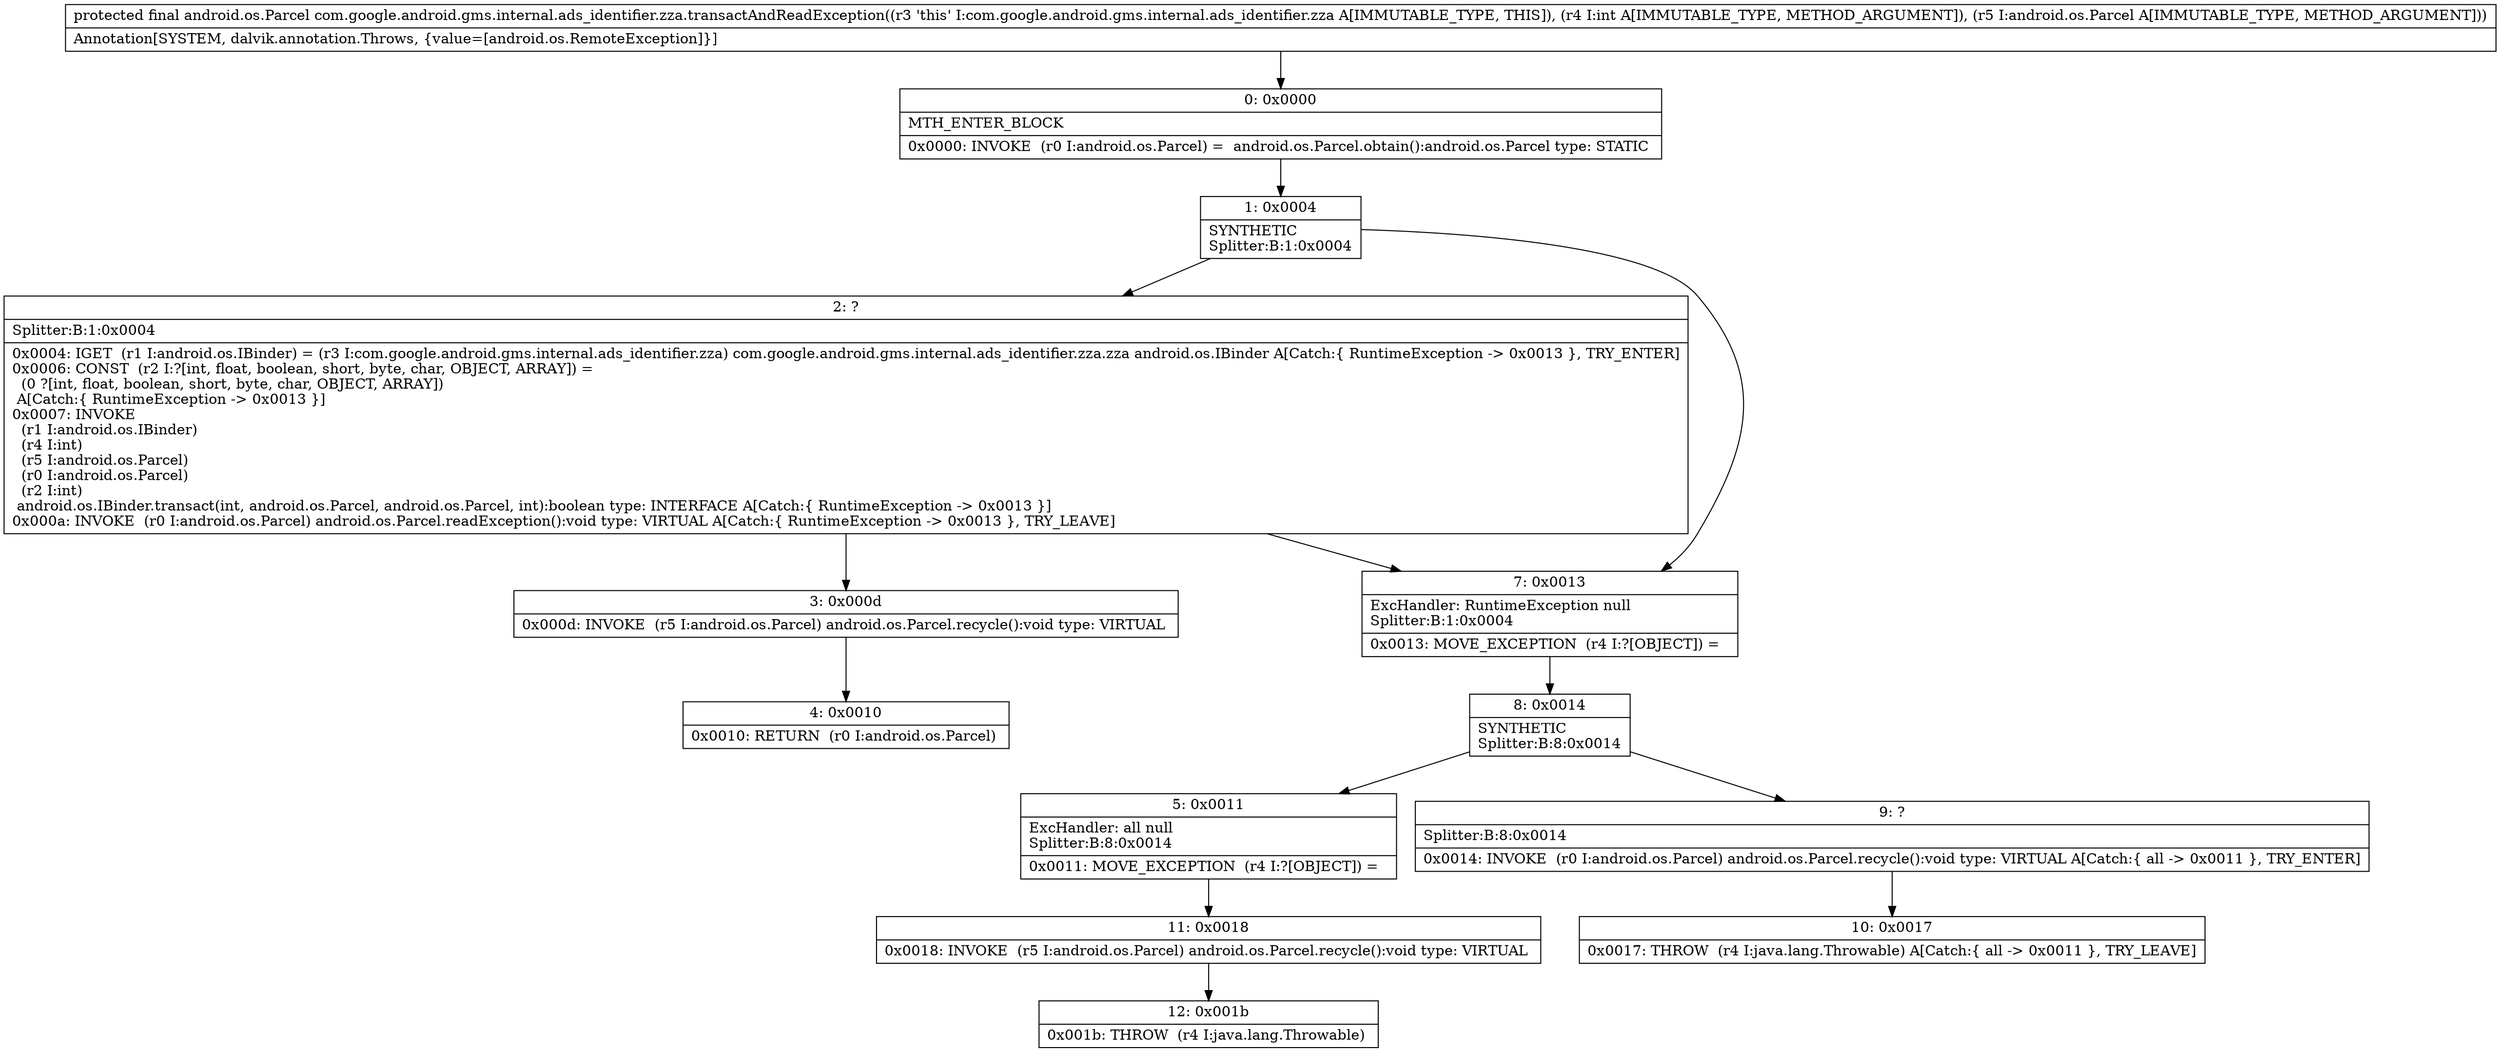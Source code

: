 digraph "CFG forcom.google.android.gms.internal.ads_identifier.zza.transactAndReadException(ILandroid\/os\/Parcel;)Landroid\/os\/Parcel;" {
Node_0 [shape=record,label="{0\:\ 0x0000|MTH_ENTER_BLOCK\l|0x0000: INVOKE  (r0 I:android.os.Parcel) =  android.os.Parcel.obtain():android.os.Parcel type: STATIC \l}"];
Node_1 [shape=record,label="{1\:\ 0x0004|SYNTHETIC\lSplitter:B:1:0x0004\l}"];
Node_2 [shape=record,label="{2\:\ ?|Splitter:B:1:0x0004\l|0x0004: IGET  (r1 I:android.os.IBinder) = (r3 I:com.google.android.gms.internal.ads_identifier.zza) com.google.android.gms.internal.ads_identifier.zza.zza android.os.IBinder A[Catch:\{ RuntimeException \-\> 0x0013 \}, TRY_ENTER]\l0x0006: CONST  (r2 I:?[int, float, boolean, short, byte, char, OBJECT, ARRAY]) = \l  (0 ?[int, float, boolean, short, byte, char, OBJECT, ARRAY])\l A[Catch:\{ RuntimeException \-\> 0x0013 \}]\l0x0007: INVOKE  \l  (r1 I:android.os.IBinder)\l  (r4 I:int)\l  (r5 I:android.os.Parcel)\l  (r0 I:android.os.Parcel)\l  (r2 I:int)\l android.os.IBinder.transact(int, android.os.Parcel, android.os.Parcel, int):boolean type: INTERFACE A[Catch:\{ RuntimeException \-\> 0x0013 \}]\l0x000a: INVOKE  (r0 I:android.os.Parcel) android.os.Parcel.readException():void type: VIRTUAL A[Catch:\{ RuntimeException \-\> 0x0013 \}, TRY_LEAVE]\l}"];
Node_3 [shape=record,label="{3\:\ 0x000d|0x000d: INVOKE  (r5 I:android.os.Parcel) android.os.Parcel.recycle():void type: VIRTUAL \l}"];
Node_4 [shape=record,label="{4\:\ 0x0010|0x0010: RETURN  (r0 I:android.os.Parcel) \l}"];
Node_5 [shape=record,label="{5\:\ 0x0011|ExcHandler: all null\lSplitter:B:8:0x0014\l|0x0011: MOVE_EXCEPTION  (r4 I:?[OBJECT]) =  \l}"];
Node_7 [shape=record,label="{7\:\ 0x0013|ExcHandler: RuntimeException null\lSplitter:B:1:0x0004\l|0x0013: MOVE_EXCEPTION  (r4 I:?[OBJECT]) =  \l}"];
Node_8 [shape=record,label="{8\:\ 0x0014|SYNTHETIC\lSplitter:B:8:0x0014\l}"];
Node_9 [shape=record,label="{9\:\ ?|Splitter:B:8:0x0014\l|0x0014: INVOKE  (r0 I:android.os.Parcel) android.os.Parcel.recycle():void type: VIRTUAL A[Catch:\{ all \-\> 0x0011 \}, TRY_ENTER]\l}"];
Node_10 [shape=record,label="{10\:\ 0x0017|0x0017: THROW  (r4 I:java.lang.Throwable) A[Catch:\{ all \-\> 0x0011 \}, TRY_LEAVE]\l}"];
Node_11 [shape=record,label="{11\:\ 0x0018|0x0018: INVOKE  (r5 I:android.os.Parcel) android.os.Parcel.recycle():void type: VIRTUAL \l}"];
Node_12 [shape=record,label="{12\:\ 0x001b|0x001b: THROW  (r4 I:java.lang.Throwable) \l}"];
MethodNode[shape=record,label="{protected final android.os.Parcel com.google.android.gms.internal.ads_identifier.zza.transactAndReadException((r3 'this' I:com.google.android.gms.internal.ads_identifier.zza A[IMMUTABLE_TYPE, THIS]), (r4 I:int A[IMMUTABLE_TYPE, METHOD_ARGUMENT]), (r5 I:android.os.Parcel A[IMMUTABLE_TYPE, METHOD_ARGUMENT]))  | Annotation[SYSTEM, dalvik.annotation.Throws, \{value=[android.os.RemoteException]\}]\l}"];
MethodNode -> Node_0;
Node_0 -> Node_1;
Node_1 -> Node_2;
Node_1 -> Node_7;
Node_2 -> Node_3;
Node_2 -> Node_7;
Node_3 -> Node_4;
Node_5 -> Node_11;
Node_7 -> Node_8;
Node_8 -> Node_9;
Node_8 -> Node_5;
Node_9 -> Node_10;
Node_11 -> Node_12;
}

